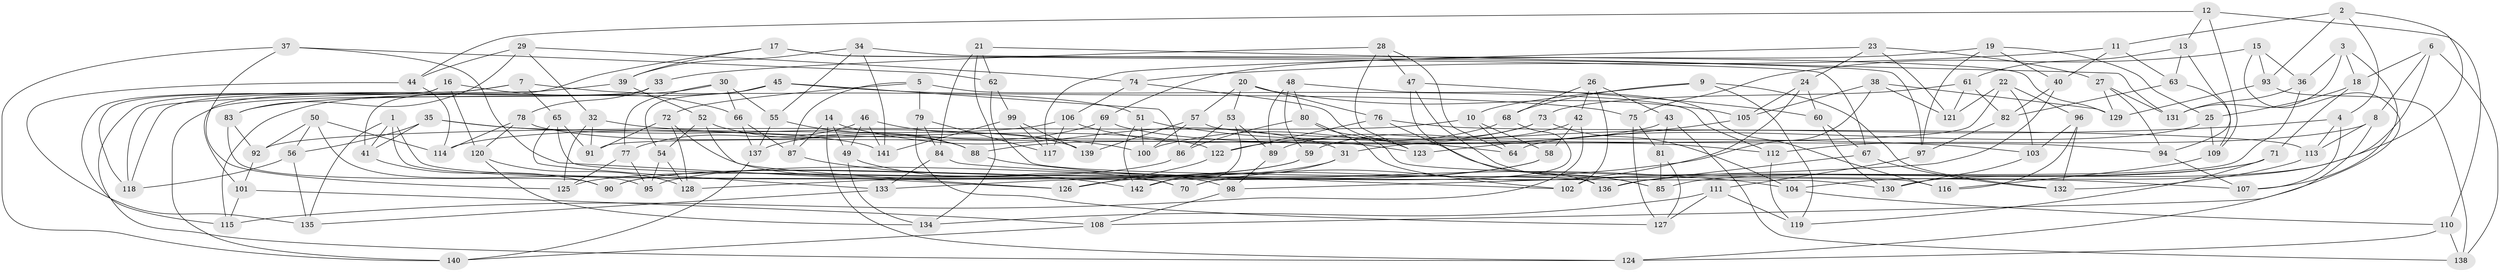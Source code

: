 // coarse degree distribution, {6: 0.6190476190476191, 4: 0.30952380952380953, 5: 0.07142857142857142}
// Generated by graph-tools (version 1.1) at 2025/52/02/27/25 19:52:31]
// undirected, 142 vertices, 284 edges
graph export_dot {
graph [start="1"]
  node [color=gray90,style=filled];
  1;
  2;
  3;
  4;
  5;
  6;
  7;
  8;
  9;
  10;
  11;
  12;
  13;
  14;
  15;
  16;
  17;
  18;
  19;
  20;
  21;
  22;
  23;
  24;
  25;
  26;
  27;
  28;
  29;
  30;
  31;
  32;
  33;
  34;
  35;
  36;
  37;
  38;
  39;
  40;
  41;
  42;
  43;
  44;
  45;
  46;
  47;
  48;
  49;
  50;
  51;
  52;
  53;
  54;
  55;
  56;
  57;
  58;
  59;
  60;
  61;
  62;
  63;
  64;
  65;
  66;
  67;
  68;
  69;
  70;
  71;
  72;
  73;
  74;
  75;
  76;
  77;
  78;
  79;
  80;
  81;
  82;
  83;
  84;
  85;
  86;
  87;
  88;
  89;
  90;
  91;
  92;
  93;
  94;
  95;
  96;
  97;
  98;
  99;
  100;
  101;
  102;
  103;
  104;
  105;
  106;
  107;
  108;
  109;
  110;
  111;
  112;
  113;
  114;
  115;
  116;
  117;
  118;
  119;
  120;
  121;
  122;
  123;
  124;
  125;
  126;
  127;
  128;
  129;
  130;
  131;
  132;
  133;
  134;
  135;
  136;
  137;
  138;
  139;
  140;
  141;
  142;
  1 -- 70;
  1 -- 135;
  1 -- 41;
  1 -- 136;
  2 -- 93;
  2 -- 4;
  2 -- 104;
  2 -- 11;
  3 -- 36;
  3 -- 18;
  3 -- 131;
  3 -- 107;
  4 -- 107;
  4 -- 113;
  4 -- 31;
  5 -- 87;
  5 -- 72;
  5 -- 79;
  5 -- 112;
  6 -- 138;
  6 -- 18;
  6 -- 130;
  6 -- 8;
  7 -- 124;
  7 -- 101;
  7 -- 65;
  7 -- 51;
  8 -- 124;
  8 -- 113;
  8 -- 112;
  9 -- 68;
  9 -- 132;
  9 -- 119;
  9 -- 10;
  10 -- 64;
  10 -- 92;
  10 -- 58;
  11 -- 74;
  11 -- 40;
  11 -- 63;
  12 -- 13;
  12 -- 44;
  12 -- 110;
  12 -- 109;
  13 -- 61;
  13 -- 94;
  13 -- 63;
  14 -- 124;
  14 -- 31;
  14 -- 87;
  14 -- 49;
  15 -- 93;
  15 -- 36;
  15 -- 75;
  15 -- 108;
  16 -- 115;
  16 -- 118;
  16 -- 120;
  16 -- 66;
  17 -- 41;
  17 -- 39;
  17 -- 67;
  17 -- 129;
  18 -- 25;
  18 -- 71;
  19 -- 97;
  19 -- 25;
  19 -- 40;
  19 -- 69;
  20 -- 53;
  20 -- 57;
  20 -- 76;
  20 -- 105;
  21 -- 134;
  21 -- 131;
  21 -- 62;
  21 -- 84;
  22 -- 121;
  22 -- 103;
  22 -- 91;
  22 -- 96;
  23 -- 24;
  23 -- 27;
  23 -- 117;
  23 -- 121;
  24 -- 105;
  24 -- 70;
  24 -- 60;
  25 -- 64;
  25 -- 109;
  26 -- 68;
  26 -- 102;
  26 -- 42;
  26 -- 43;
  27 -- 131;
  27 -- 94;
  27 -- 129;
  28 -- 47;
  28 -- 64;
  28 -- 123;
  28 -- 33;
  29 -- 32;
  29 -- 74;
  29 -- 44;
  29 -- 83;
  30 -- 83;
  30 -- 66;
  30 -- 77;
  30 -- 55;
  31 -- 142;
  31 -- 90;
  32 -- 103;
  32 -- 125;
  32 -- 91;
  33 -- 140;
  33 -- 78;
  33 -- 118;
  34 -- 141;
  34 -- 97;
  34 -- 55;
  34 -- 39;
  35 -- 141;
  35 -- 56;
  35 -- 100;
  35 -- 41;
  36 -- 102;
  36 -- 131;
  37 -- 125;
  37 -- 140;
  37 -- 126;
  37 -- 62;
  38 -- 129;
  38 -- 105;
  38 -- 121;
  38 -- 126;
  39 -- 118;
  39 -- 52;
  40 -- 82;
  40 -- 98;
  41 -- 90;
  42 -- 59;
  42 -- 58;
  42 -- 115;
  43 -- 138;
  43 -- 81;
  43 -- 88;
  44 -- 114;
  44 -- 135;
  45 -- 86;
  45 -- 115;
  45 -- 75;
  45 -- 54;
  46 -- 141;
  46 -- 77;
  46 -- 49;
  46 -- 139;
  47 -- 85;
  47 -- 136;
  47 -- 60;
  48 -- 80;
  48 -- 116;
  48 -- 59;
  48 -- 89;
  49 -- 134;
  49 -- 70;
  50 -- 114;
  50 -- 95;
  50 -- 56;
  50 -- 92;
  51 -- 64;
  51 -- 142;
  51 -- 100;
  52 -- 54;
  52 -- 126;
  52 -- 88;
  53 -- 142;
  53 -- 86;
  53 -- 89;
  54 -- 128;
  54 -- 95;
  55 -- 88;
  55 -- 137;
  56 -- 118;
  56 -- 135;
  57 -- 139;
  57 -- 94;
  57 -- 100;
  58 -- 95;
  58 -- 133;
  59 -- 128;
  59 -- 90;
  60 -- 130;
  60 -- 67;
  61 -- 82;
  61 -- 121;
  61 -- 73;
  62 -- 99;
  62 -- 116;
  63 -- 82;
  63 -- 109;
  65 -- 133;
  65 -- 91;
  65 -- 130;
  66 -- 137;
  66 -- 87;
  67 -- 132;
  67 -- 136;
  68 -- 70;
  68 -- 122;
  69 -- 137;
  69 -- 112;
  69 -- 139;
  71 -- 136;
  71 -- 85;
  71 -- 119;
  72 -- 128;
  72 -- 98;
  72 -- 91;
  73 -- 89;
  73 -- 100;
  73 -- 104;
  74 -- 106;
  74 -- 123;
  75 -- 127;
  75 -- 81;
  76 -- 113;
  76 -- 122;
  76 -- 85;
  77 -- 95;
  77 -- 125;
  78 -- 120;
  78 -- 122;
  78 -- 114;
  79 -- 84;
  79 -- 117;
  79 -- 127;
  80 -- 107;
  80 -- 102;
  80 -- 86;
  81 -- 85;
  81 -- 127;
  82 -- 97;
  83 -- 90;
  83 -- 92;
  84 -- 133;
  84 -- 102;
  86 -- 125;
  87 -- 142;
  88 -- 104;
  89 -- 98;
  92 -- 101;
  93 -- 129;
  93 -- 138;
  94 -- 107;
  96 -- 103;
  96 -- 132;
  96 -- 116;
  97 -- 111;
  98 -- 108;
  99 -- 139;
  99 -- 141;
  99 -- 117;
  101 -- 108;
  101 -- 115;
  103 -- 130;
  104 -- 110;
  105 -- 123;
  106 -- 123;
  106 -- 114;
  106 -- 117;
  108 -- 140;
  109 -- 116;
  110 -- 138;
  110 -- 124;
  111 -- 134;
  111 -- 127;
  111 -- 119;
  112 -- 119;
  113 -- 132;
  120 -- 134;
  120 -- 128;
  122 -- 126;
  133 -- 135;
  137 -- 140;
}
